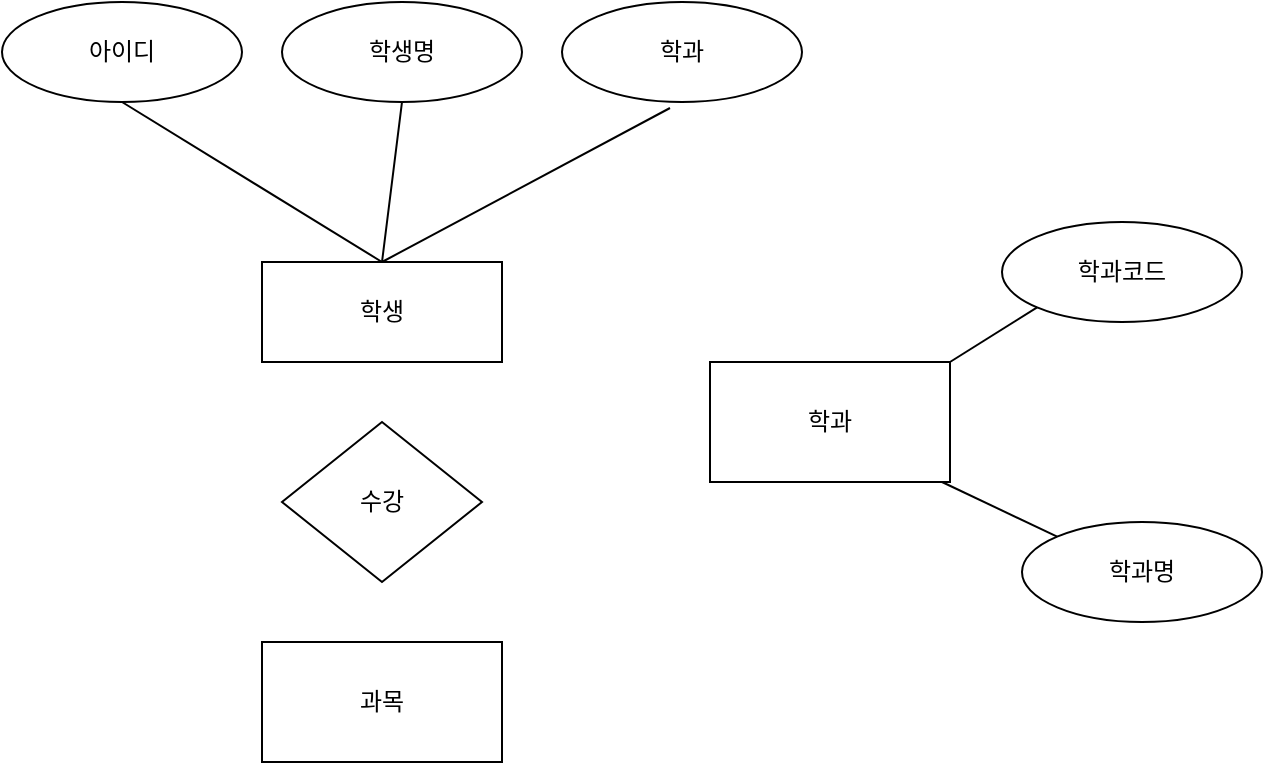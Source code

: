 <mxfile version="24.0.6" type="github">
  <diagram name="페이지-1" id="kZxcWzVizXGIjRZNFxi1">
    <mxGraphModel dx="723" dy="521" grid="1" gridSize="10" guides="1" tooltips="1" connect="1" arrows="1" fold="1" page="1" pageScale="1" pageWidth="827" pageHeight="1169" math="0" shadow="0">
      <root>
        <mxCell id="0" />
        <mxCell id="1" parent="0" />
        <mxCell id="dnA9zC06aXi6t9hje-rM-1" value="&lt;font style=&quot;vertical-align: inherit;&quot;&gt;&lt;font style=&quot;vertical-align: inherit;&quot;&gt;&lt;font style=&quot;vertical-align: inherit;&quot;&gt;&lt;font style=&quot;vertical-align: inherit;&quot;&gt;학생&lt;/font&gt;&lt;/font&gt;&lt;/font&gt;&lt;/font&gt;" style="rounded=0;whiteSpace=wrap;html=1;" vertex="1" parent="1">
          <mxGeometry x="190" y="200" width="120" height="50" as="geometry" />
        </mxCell>
        <mxCell id="dnA9zC06aXi6t9hje-rM-2" value="&lt;font style=&quot;vertical-align: inherit;&quot;&gt;&lt;font style=&quot;vertical-align: inherit;&quot;&gt;학과&lt;/font&gt;&lt;/font&gt;" style="rounded=0;whiteSpace=wrap;html=1;" vertex="1" parent="1">
          <mxGeometry x="414" y="250" width="120" height="60" as="geometry" />
        </mxCell>
        <mxCell id="dnA9zC06aXi6t9hje-rM-3" value="&lt;font style=&quot;vertical-align: inherit;&quot;&gt;&lt;font style=&quot;vertical-align: inherit;&quot;&gt;과목&lt;/font&gt;&lt;/font&gt;" style="rounded=0;whiteSpace=wrap;html=1;" vertex="1" parent="1">
          <mxGeometry x="190" y="390" width="120" height="60" as="geometry" />
        </mxCell>
        <mxCell id="dnA9zC06aXi6t9hje-rM-4" value="&lt;font style=&quot;vertical-align: inherit;&quot;&gt;&lt;font style=&quot;vertical-align: inherit;&quot;&gt;아이디&lt;/font&gt;&lt;/font&gt;" style="ellipse;whiteSpace=wrap;html=1;" vertex="1" parent="1">
          <mxGeometry x="60" y="70" width="120" height="50" as="geometry" />
        </mxCell>
        <mxCell id="dnA9zC06aXi6t9hje-rM-5" value="&lt;font style=&quot;vertical-align: inherit;&quot;&gt;&lt;font style=&quot;vertical-align: inherit;&quot;&gt;학생명&lt;/font&gt;&lt;/font&gt;" style="ellipse;whiteSpace=wrap;html=1;" vertex="1" parent="1">
          <mxGeometry x="200" y="70" width="120" height="50" as="geometry" />
        </mxCell>
        <mxCell id="dnA9zC06aXi6t9hje-rM-6" value="&lt;font style=&quot;vertical-align: inherit;&quot;&gt;&lt;font style=&quot;vertical-align: inherit;&quot;&gt;&lt;font style=&quot;vertical-align: inherit;&quot;&gt;&lt;font style=&quot;vertical-align: inherit;&quot;&gt;학과&lt;/font&gt;&lt;/font&gt;&lt;/font&gt;&lt;/font&gt;" style="ellipse;whiteSpace=wrap;html=1;" vertex="1" parent="1">
          <mxGeometry x="340" y="70" width="120" height="50" as="geometry" />
        </mxCell>
        <mxCell id="dnA9zC06aXi6t9hje-rM-7" value="&lt;font style=&quot;vertical-align: inherit;&quot;&gt;&lt;font style=&quot;vertical-align: inherit;&quot;&gt;&lt;font style=&quot;vertical-align: inherit;&quot;&gt;&lt;font style=&quot;vertical-align: inherit;&quot;&gt;학과코드&lt;/font&gt;&lt;/font&gt;&lt;/font&gt;&lt;/font&gt;" style="ellipse;whiteSpace=wrap;html=1;" vertex="1" parent="1">
          <mxGeometry x="560" y="180" width="120" height="50" as="geometry" />
        </mxCell>
        <mxCell id="dnA9zC06aXi6t9hje-rM-8" value="&lt;font style=&quot;vertical-align: inherit;&quot;&gt;&lt;font style=&quot;vertical-align: inherit;&quot;&gt;&lt;font style=&quot;vertical-align: inherit;&quot;&gt;&lt;font style=&quot;vertical-align: inherit;&quot;&gt;&lt;font style=&quot;vertical-align: inherit;&quot;&gt;&lt;font style=&quot;vertical-align: inherit;&quot;&gt;학과명&lt;/font&gt;&lt;/font&gt;&lt;/font&gt;&lt;/font&gt;&lt;/font&gt;&lt;/font&gt;" style="ellipse;whiteSpace=wrap;html=1;" vertex="1" parent="1">
          <mxGeometry x="570" y="330" width="120" height="50" as="geometry" />
        </mxCell>
        <mxCell id="dnA9zC06aXi6t9hje-rM-9" value="" style="endArrow=none;html=1;rounded=0;entryX=0.5;entryY=1;entryDx=0;entryDy=0;exitX=0.5;exitY=0;exitDx=0;exitDy=0;" edge="1" parent="1" source="dnA9zC06aXi6t9hje-rM-1" target="dnA9zC06aXi6t9hje-rM-4">
          <mxGeometry width="50" height="50" relative="1" as="geometry">
            <mxPoint x="240" y="190" as="sourcePoint" />
            <mxPoint x="290" y="140" as="targetPoint" />
            <Array as="points" />
          </mxGeometry>
        </mxCell>
        <mxCell id="dnA9zC06aXi6t9hje-rM-10" value="" style="endArrow=none;html=1;rounded=0;entryX=0.5;entryY=1;entryDx=0;entryDy=0;" edge="1" parent="1" target="dnA9zC06aXi6t9hje-rM-5">
          <mxGeometry width="50" height="50" relative="1" as="geometry">
            <mxPoint x="250" y="200" as="sourcePoint" />
            <mxPoint x="220" y="120" as="targetPoint" />
            <Array as="points" />
          </mxGeometry>
        </mxCell>
        <mxCell id="dnA9zC06aXi6t9hje-rM-11" value="" style="endArrow=none;html=1;rounded=0;exitX=0.5;exitY=0;exitDx=0;exitDy=0;entryX=0.45;entryY=1.06;entryDx=0;entryDy=0;entryPerimeter=0;" edge="1" parent="1" source="dnA9zC06aXi6t9hje-rM-1" target="dnA9zC06aXi6t9hje-rM-6">
          <mxGeometry width="50" height="50" relative="1" as="geometry">
            <mxPoint x="460" y="200" as="sourcePoint" />
            <mxPoint x="390" y="130" as="targetPoint" />
            <Array as="points" />
          </mxGeometry>
        </mxCell>
        <mxCell id="dnA9zC06aXi6t9hje-rM-12" value="" style="endArrow=none;html=1;rounded=0;entryX=0;entryY=1;entryDx=0;entryDy=0;exitX=1;exitY=0;exitDx=0;exitDy=0;" edge="1" parent="1" source="dnA9zC06aXi6t9hje-rM-2" target="dnA9zC06aXi6t9hje-rM-7">
          <mxGeometry width="50" height="50" relative="1" as="geometry">
            <mxPoint x="620" y="300" as="sourcePoint" />
            <mxPoint x="500" y="220" as="targetPoint" />
            <Array as="points" />
          </mxGeometry>
        </mxCell>
        <mxCell id="dnA9zC06aXi6t9hje-rM-13" value="" style="endArrow=none;html=1;rounded=0;exitX=0;exitY=0;exitDx=0;exitDy=0;" edge="1" parent="1" source="dnA9zC06aXi6t9hje-rM-8">
          <mxGeometry width="50" height="50" relative="1" as="geometry">
            <mxPoint x="610" y="360" as="sourcePoint" />
            <mxPoint x="530" y="310" as="targetPoint" />
            <Array as="points" />
          </mxGeometry>
        </mxCell>
        <mxCell id="dnA9zC06aXi6t9hje-rM-14" value="&lt;font style=&quot;vertical-align: inherit;&quot;&gt;&lt;font style=&quot;vertical-align: inherit;&quot;&gt;수강&lt;/font&gt;&lt;/font&gt;" style="rhombus;whiteSpace=wrap;html=1;" vertex="1" parent="1">
          <mxGeometry x="200" y="280" width="100" height="80" as="geometry" />
        </mxCell>
      </root>
    </mxGraphModel>
  </diagram>
</mxfile>
